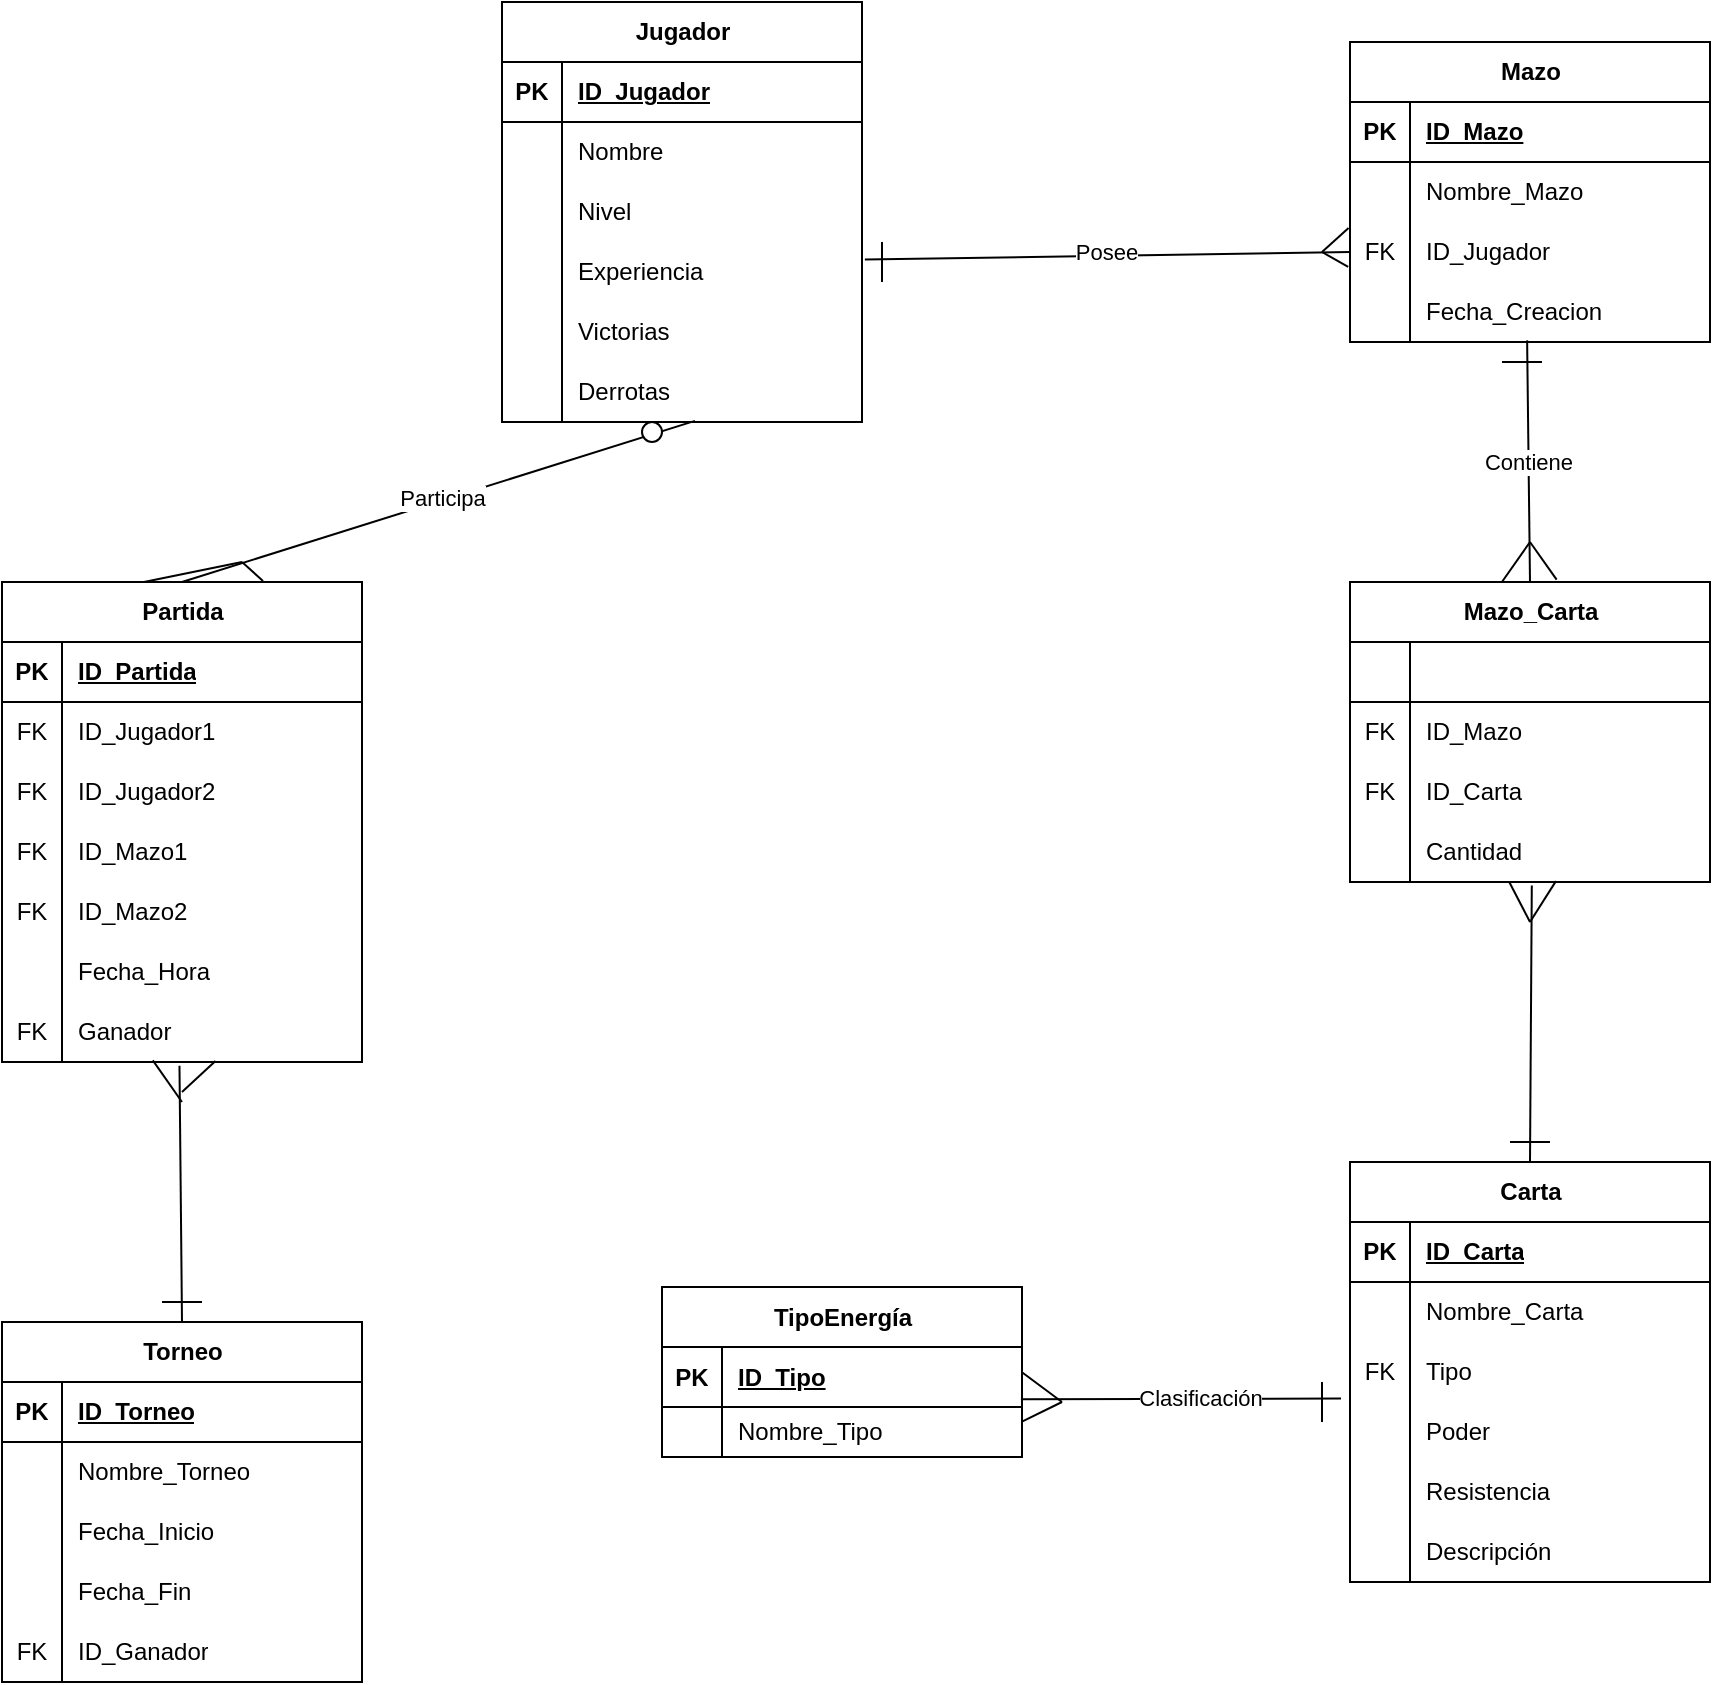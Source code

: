 <mxfile version="26.1.0">
  <diagram id="C5RBs43oDa-KdzZeNtuy" name="Page-1">
    <mxGraphModel dx="1149" dy="205" grid="1" gridSize="10" guides="1" tooltips="1" connect="1" arrows="1" fold="1" page="1" pageScale="1" pageWidth="827" pageHeight="1169" math="0" shadow="0">
      <root>
        <mxCell id="WIyWlLk6GJQsqaUBKTNV-0" />
        <mxCell id="WIyWlLk6GJQsqaUBKTNV-1" parent="WIyWlLk6GJQsqaUBKTNV-0" />
        <mxCell id="J-sSn8sc3kGIyh7SVCKS-0" value="Jugador" style="shape=table;startSize=30;container=1;collapsible=1;childLayout=tableLayout;fixedRows=1;rowLines=0;fontStyle=1;align=center;resizeLast=1;html=1;" parent="WIyWlLk6GJQsqaUBKTNV-1" vertex="1">
          <mxGeometry x="-100" y="90" width="180" height="210" as="geometry" />
        </mxCell>
        <mxCell id="J-sSn8sc3kGIyh7SVCKS-1" value="" style="shape=tableRow;horizontal=0;startSize=0;swimlaneHead=0;swimlaneBody=0;fillColor=none;collapsible=0;dropTarget=0;points=[[0,0.5],[1,0.5]];portConstraint=eastwest;top=0;left=0;right=0;bottom=1;" parent="J-sSn8sc3kGIyh7SVCKS-0" vertex="1">
          <mxGeometry y="30" width="180" height="30" as="geometry" />
        </mxCell>
        <mxCell id="J-sSn8sc3kGIyh7SVCKS-2" value="PK" style="shape=partialRectangle;connectable=0;fillColor=none;top=0;left=0;bottom=0;right=0;fontStyle=1;overflow=hidden;whiteSpace=wrap;html=1;" parent="J-sSn8sc3kGIyh7SVCKS-1" vertex="1">
          <mxGeometry width="30" height="30" as="geometry">
            <mxRectangle width="30" height="30" as="alternateBounds" />
          </mxGeometry>
        </mxCell>
        <mxCell id="J-sSn8sc3kGIyh7SVCKS-3" value="ID_Jugador" style="shape=partialRectangle;connectable=0;fillColor=none;top=0;left=0;bottom=0;right=0;align=left;spacingLeft=6;fontStyle=5;overflow=hidden;whiteSpace=wrap;html=1;" parent="J-sSn8sc3kGIyh7SVCKS-1" vertex="1">
          <mxGeometry x="30" width="150" height="30" as="geometry">
            <mxRectangle width="150" height="30" as="alternateBounds" />
          </mxGeometry>
        </mxCell>
        <mxCell id="J-sSn8sc3kGIyh7SVCKS-4" value="" style="shape=tableRow;horizontal=0;startSize=0;swimlaneHead=0;swimlaneBody=0;fillColor=none;collapsible=0;dropTarget=0;points=[[0,0.5],[1,0.5]];portConstraint=eastwest;top=0;left=0;right=0;bottom=0;" parent="J-sSn8sc3kGIyh7SVCKS-0" vertex="1">
          <mxGeometry y="60" width="180" height="30" as="geometry" />
        </mxCell>
        <mxCell id="J-sSn8sc3kGIyh7SVCKS-5" value="" style="shape=partialRectangle;connectable=0;fillColor=none;top=0;left=0;bottom=0;right=0;editable=1;overflow=hidden;whiteSpace=wrap;html=1;" parent="J-sSn8sc3kGIyh7SVCKS-4" vertex="1">
          <mxGeometry width="30" height="30" as="geometry">
            <mxRectangle width="30" height="30" as="alternateBounds" />
          </mxGeometry>
        </mxCell>
        <mxCell id="J-sSn8sc3kGIyh7SVCKS-6" value="Nombre" style="shape=partialRectangle;connectable=0;fillColor=none;top=0;left=0;bottom=0;right=0;align=left;spacingLeft=6;overflow=hidden;whiteSpace=wrap;html=1;" parent="J-sSn8sc3kGIyh7SVCKS-4" vertex="1">
          <mxGeometry x="30" width="150" height="30" as="geometry">
            <mxRectangle width="150" height="30" as="alternateBounds" />
          </mxGeometry>
        </mxCell>
        <mxCell id="J-sSn8sc3kGIyh7SVCKS-7" value="" style="shape=tableRow;horizontal=0;startSize=0;swimlaneHead=0;swimlaneBody=0;fillColor=none;collapsible=0;dropTarget=0;points=[[0,0.5],[1,0.5]];portConstraint=eastwest;top=0;left=0;right=0;bottom=0;" parent="J-sSn8sc3kGIyh7SVCKS-0" vertex="1">
          <mxGeometry y="90" width="180" height="30" as="geometry" />
        </mxCell>
        <mxCell id="J-sSn8sc3kGIyh7SVCKS-8" value="" style="shape=partialRectangle;connectable=0;fillColor=none;top=0;left=0;bottom=0;right=0;editable=1;overflow=hidden;whiteSpace=wrap;html=1;" parent="J-sSn8sc3kGIyh7SVCKS-7" vertex="1">
          <mxGeometry width="30" height="30" as="geometry">
            <mxRectangle width="30" height="30" as="alternateBounds" />
          </mxGeometry>
        </mxCell>
        <mxCell id="J-sSn8sc3kGIyh7SVCKS-9" value="Nivel" style="shape=partialRectangle;connectable=0;fillColor=none;top=0;left=0;bottom=0;right=0;align=left;spacingLeft=6;overflow=hidden;whiteSpace=wrap;html=1;" parent="J-sSn8sc3kGIyh7SVCKS-7" vertex="1">
          <mxGeometry x="30" width="150" height="30" as="geometry">
            <mxRectangle width="150" height="30" as="alternateBounds" />
          </mxGeometry>
        </mxCell>
        <mxCell id="J-sSn8sc3kGIyh7SVCKS-10" value="" style="shape=tableRow;horizontal=0;startSize=0;swimlaneHead=0;swimlaneBody=0;fillColor=none;collapsible=0;dropTarget=0;points=[[0,0.5],[1,0.5]];portConstraint=eastwest;top=0;left=0;right=0;bottom=0;" parent="J-sSn8sc3kGIyh7SVCKS-0" vertex="1">
          <mxGeometry y="120" width="180" height="30" as="geometry" />
        </mxCell>
        <mxCell id="J-sSn8sc3kGIyh7SVCKS-11" value="" style="shape=partialRectangle;connectable=0;fillColor=none;top=0;left=0;bottom=0;right=0;editable=1;overflow=hidden;whiteSpace=wrap;html=1;" parent="J-sSn8sc3kGIyh7SVCKS-10" vertex="1">
          <mxGeometry width="30" height="30" as="geometry">
            <mxRectangle width="30" height="30" as="alternateBounds" />
          </mxGeometry>
        </mxCell>
        <mxCell id="J-sSn8sc3kGIyh7SVCKS-12" value="Experiencia" style="shape=partialRectangle;connectable=0;fillColor=none;top=0;left=0;bottom=0;right=0;align=left;spacingLeft=6;overflow=hidden;whiteSpace=wrap;html=1;" parent="J-sSn8sc3kGIyh7SVCKS-10" vertex="1">
          <mxGeometry x="30" width="150" height="30" as="geometry">
            <mxRectangle width="150" height="30" as="alternateBounds" />
          </mxGeometry>
        </mxCell>
        <mxCell id="J-sSn8sc3kGIyh7SVCKS-27" value="" style="shape=tableRow;horizontal=0;startSize=0;swimlaneHead=0;swimlaneBody=0;fillColor=none;collapsible=0;dropTarget=0;points=[[0,0.5],[1,0.5]];portConstraint=eastwest;top=0;left=0;right=0;bottom=0;" parent="J-sSn8sc3kGIyh7SVCKS-0" vertex="1">
          <mxGeometry y="150" width="180" height="30" as="geometry" />
        </mxCell>
        <mxCell id="J-sSn8sc3kGIyh7SVCKS-28" value="" style="shape=partialRectangle;connectable=0;fillColor=none;top=0;left=0;bottom=0;right=0;editable=1;overflow=hidden;whiteSpace=wrap;html=1;" parent="J-sSn8sc3kGIyh7SVCKS-27" vertex="1">
          <mxGeometry width="30" height="30" as="geometry">
            <mxRectangle width="30" height="30" as="alternateBounds" />
          </mxGeometry>
        </mxCell>
        <mxCell id="J-sSn8sc3kGIyh7SVCKS-29" value="Victorias" style="shape=partialRectangle;connectable=0;fillColor=none;top=0;left=0;bottom=0;right=0;align=left;spacingLeft=6;overflow=hidden;whiteSpace=wrap;html=1;" parent="J-sSn8sc3kGIyh7SVCKS-27" vertex="1">
          <mxGeometry x="30" width="150" height="30" as="geometry">
            <mxRectangle width="150" height="30" as="alternateBounds" />
          </mxGeometry>
        </mxCell>
        <mxCell id="J-sSn8sc3kGIyh7SVCKS-30" value="" style="shape=tableRow;horizontal=0;startSize=0;swimlaneHead=0;swimlaneBody=0;fillColor=none;collapsible=0;dropTarget=0;points=[[0,0.5],[1,0.5]];portConstraint=eastwest;top=0;left=0;right=0;bottom=0;" parent="J-sSn8sc3kGIyh7SVCKS-0" vertex="1">
          <mxGeometry y="180" width="180" height="30" as="geometry" />
        </mxCell>
        <mxCell id="J-sSn8sc3kGIyh7SVCKS-31" value="" style="shape=partialRectangle;connectable=0;fillColor=none;top=0;left=0;bottom=0;right=0;editable=1;overflow=hidden;whiteSpace=wrap;html=1;" parent="J-sSn8sc3kGIyh7SVCKS-30" vertex="1">
          <mxGeometry width="30" height="30" as="geometry">
            <mxRectangle width="30" height="30" as="alternateBounds" />
          </mxGeometry>
        </mxCell>
        <mxCell id="J-sSn8sc3kGIyh7SVCKS-32" value="Derrotas" style="shape=partialRectangle;connectable=0;fillColor=none;top=0;left=0;bottom=0;right=0;align=left;spacingLeft=6;overflow=hidden;whiteSpace=wrap;html=1;" parent="J-sSn8sc3kGIyh7SVCKS-30" vertex="1">
          <mxGeometry x="30" width="150" height="30" as="geometry">
            <mxRectangle width="150" height="30" as="alternateBounds" />
          </mxGeometry>
        </mxCell>
        <mxCell id="J-sSn8sc3kGIyh7SVCKS-33" value="Mazo" style="shape=table;startSize=30;container=1;collapsible=1;childLayout=tableLayout;fixedRows=1;rowLines=0;fontStyle=1;align=center;resizeLast=1;html=1;" parent="WIyWlLk6GJQsqaUBKTNV-1" vertex="1">
          <mxGeometry x="324" y="110" width="180" height="150" as="geometry" />
        </mxCell>
        <mxCell id="J-sSn8sc3kGIyh7SVCKS-34" value="" style="shape=tableRow;horizontal=0;startSize=0;swimlaneHead=0;swimlaneBody=0;fillColor=none;collapsible=0;dropTarget=0;points=[[0,0.5],[1,0.5]];portConstraint=eastwest;top=0;left=0;right=0;bottom=1;" parent="J-sSn8sc3kGIyh7SVCKS-33" vertex="1">
          <mxGeometry y="30" width="180" height="30" as="geometry" />
        </mxCell>
        <mxCell id="J-sSn8sc3kGIyh7SVCKS-35" value="PK" style="shape=partialRectangle;connectable=0;fillColor=none;top=0;left=0;bottom=0;right=0;fontStyle=1;overflow=hidden;whiteSpace=wrap;html=1;" parent="J-sSn8sc3kGIyh7SVCKS-34" vertex="1">
          <mxGeometry width="30" height="30" as="geometry">
            <mxRectangle width="30" height="30" as="alternateBounds" />
          </mxGeometry>
        </mxCell>
        <mxCell id="J-sSn8sc3kGIyh7SVCKS-36" value="ID_Mazo" style="shape=partialRectangle;connectable=0;fillColor=none;top=0;left=0;bottom=0;right=0;align=left;spacingLeft=6;fontStyle=5;overflow=hidden;whiteSpace=wrap;html=1;" parent="J-sSn8sc3kGIyh7SVCKS-34" vertex="1">
          <mxGeometry x="30" width="150" height="30" as="geometry">
            <mxRectangle width="150" height="30" as="alternateBounds" />
          </mxGeometry>
        </mxCell>
        <mxCell id="J-sSn8sc3kGIyh7SVCKS-37" value="" style="shape=tableRow;horizontal=0;startSize=0;swimlaneHead=0;swimlaneBody=0;fillColor=none;collapsible=0;dropTarget=0;points=[[0,0.5],[1,0.5]];portConstraint=eastwest;top=0;left=0;right=0;bottom=0;" parent="J-sSn8sc3kGIyh7SVCKS-33" vertex="1">
          <mxGeometry y="60" width="180" height="30" as="geometry" />
        </mxCell>
        <mxCell id="J-sSn8sc3kGIyh7SVCKS-38" value="" style="shape=partialRectangle;connectable=0;fillColor=none;top=0;left=0;bottom=0;right=0;editable=1;overflow=hidden;whiteSpace=wrap;html=1;" parent="J-sSn8sc3kGIyh7SVCKS-37" vertex="1">
          <mxGeometry width="30" height="30" as="geometry">
            <mxRectangle width="30" height="30" as="alternateBounds" />
          </mxGeometry>
        </mxCell>
        <mxCell id="J-sSn8sc3kGIyh7SVCKS-39" value="Nombre_Mazo" style="shape=partialRectangle;connectable=0;fillColor=none;top=0;left=0;bottom=0;right=0;align=left;spacingLeft=6;overflow=hidden;whiteSpace=wrap;html=1;" parent="J-sSn8sc3kGIyh7SVCKS-37" vertex="1">
          <mxGeometry x="30" width="150" height="30" as="geometry">
            <mxRectangle width="150" height="30" as="alternateBounds" />
          </mxGeometry>
        </mxCell>
        <mxCell id="J-sSn8sc3kGIyh7SVCKS-40" value="" style="shape=tableRow;horizontal=0;startSize=0;swimlaneHead=0;swimlaneBody=0;fillColor=none;collapsible=0;dropTarget=0;points=[[0,0.5],[1,0.5]];portConstraint=eastwest;top=0;left=0;right=0;bottom=0;" parent="J-sSn8sc3kGIyh7SVCKS-33" vertex="1">
          <mxGeometry y="90" width="180" height="30" as="geometry" />
        </mxCell>
        <mxCell id="J-sSn8sc3kGIyh7SVCKS-41" value="FK" style="shape=partialRectangle;connectable=0;fillColor=none;top=0;left=0;bottom=0;right=0;editable=1;overflow=hidden;whiteSpace=wrap;html=1;" parent="J-sSn8sc3kGIyh7SVCKS-40" vertex="1">
          <mxGeometry width="30" height="30" as="geometry">
            <mxRectangle width="30" height="30" as="alternateBounds" />
          </mxGeometry>
        </mxCell>
        <mxCell id="J-sSn8sc3kGIyh7SVCKS-42" value="ID_Jugador" style="shape=partialRectangle;connectable=0;fillColor=none;top=0;left=0;bottom=0;right=0;align=left;spacingLeft=6;overflow=hidden;whiteSpace=wrap;html=1;" parent="J-sSn8sc3kGIyh7SVCKS-40" vertex="1">
          <mxGeometry x="30" width="150" height="30" as="geometry">
            <mxRectangle width="150" height="30" as="alternateBounds" />
          </mxGeometry>
        </mxCell>
        <mxCell id="J-sSn8sc3kGIyh7SVCKS-43" value="" style="shape=tableRow;horizontal=0;startSize=0;swimlaneHead=0;swimlaneBody=0;fillColor=none;collapsible=0;dropTarget=0;points=[[0,0.5],[1,0.5]];portConstraint=eastwest;top=0;left=0;right=0;bottom=0;" parent="J-sSn8sc3kGIyh7SVCKS-33" vertex="1">
          <mxGeometry y="120" width="180" height="30" as="geometry" />
        </mxCell>
        <mxCell id="J-sSn8sc3kGIyh7SVCKS-44" value="" style="shape=partialRectangle;connectable=0;fillColor=none;top=0;left=0;bottom=0;right=0;editable=1;overflow=hidden;whiteSpace=wrap;html=1;" parent="J-sSn8sc3kGIyh7SVCKS-43" vertex="1">
          <mxGeometry width="30" height="30" as="geometry">
            <mxRectangle width="30" height="30" as="alternateBounds" />
          </mxGeometry>
        </mxCell>
        <mxCell id="J-sSn8sc3kGIyh7SVCKS-45" value="Fecha_Creacion" style="shape=partialRectangle;connectable=0;fillColor=none;top=0;left=0;bottom=0;right=0;align=left;spacingLeft=6;overflow=hidden;whiteSpace=wrap;html=1;" parent="J-sSn8sc3kGIyh7SVCKS-43" vertex="1">
          <mxGeometry x="30" width="150" height="30" as="geometry">
            <mxRectangle width="150" height="30" as="alternateBounds" />
          </mxGeometry>
        </mxCell>
        <mxCell id="J-sSn8sc3kGIyh7SVCKS-55" value="Carta" style="shape=table;startSize=30;container=1;collapsible=1;childLayout=tableLayout;fixedRows=1;rowLines=0;fontStyle=1;align=center;resizeLast=1;html=1;" parent="WIyWlLk6GJQsqaUBKTNV-1" vertex="1">
          <mxGeometry x="324" y="670" width="180" height="210" as="geometry" />
        </mxCell>
        <mxCell id="J-sSn8sc3kGIyh7SVCKS-56" value="" style="shape=tableRow;horizontal=0;startSize=0;swimlaneHead=0;swimlaneBody=0;fillColor=none;collapsible=0;dropTarget=0;points=[[0,0.5],[1,0.5]];portConstraint=eastwest;top=0;left=0;right=0;bottom=1;" parent="J-sSn8sc3kGIyh7SVCKS-55" vertex="1">
          <mxGeometry y="30" width="180" height="30" as="geometry" />
        </mxCell>
        <mxCell id="J-sSn8sc3kGIyh7SVCKS-57" value="PK" style="shape=partialRectangle;connectable=0;fillColor=none;top=0;left=0;bottom=0;right=0;fontStyle=1;overflow=hidden;whiteSpace=wrap;html=1;" parent="J-sSn8sc3kGIyh7SVCKS-56" vertex="1">
          <mxGeometry width="30" height="30" as="geometry">
            <mxRectangle width="30" height="30" as="alternateBounds" />
          </mxGeometry>
        </mxCell>
        <mxCell id="J-sSn8sc3kGIyh7SVCKS-58" value="ID_Carta" style="shape=partialRectangle;connectable=0;fillColor=none;top=0;left=0;bottom=0;right=0;align=left;spacingLeft=6;fontStyle=5;overflow=hidden;whiteSpace=wrap;html=1;" parent="J-sSn8sc3kGIyh7SVCKS-56" vertex="1">
          <mxGeometry x="30" width="150" height="30" as="geometry">
            <mxRectangle width="150" height="30" as="alternateBounds" />
          </mxGeometry>
        </mxCell>
        <mxCell id="J-sSn8sc3kGIyh7SVCKS-59" value="" style="shape=tableRow;horizontal=0;startSize=0;swimlaneHead=0;swimlaneBody=0;fillColor=none;collapsible=0;dropTarget=0;points=[[0,0.5],[1,0.5]];portConstraint=eastwest;top=0;left=0;right=0;bottom=0;" parent="J-sSn8sc3kGIyh7SVCKS-55" vertex="1">
          <mxGeometry y="60" width="180" height="30" as="geometry" />
        </mxCell>
        <mxCell id="J-sSn8sc3kGIyh7SVCKS-60" value="" style="shape=partialRectangle;connectable=0;fillColor=none;top=0;left=0;bottom=0;right=0;editable=1;overflow=hidden;whiteSpace=wrap;html=1;" parent="J-sSn8sc3kGIyh7SVCKS-59" vertex="1">
          <mxGeometry width="30" height="30" as="geometry">
            <mxRectangle width="30" height="30" as="alternateBounds" />
          </mxGeometry>
        </mxCell>
        <mxCell id="J-sSn8sc3kGIyh7SVCKS-61" value="Nombre_Carta" style="shape=partialRectangle;connectable=0;fillColor=none;top=0;left=0;bottom=0;right=0;align=left;spacingLeft=6;overflow=hidden;whiteSpace=wrap;html=1;" parent="J-sSn8sc3kGIyh7SVCKS-59" vertex="1">
          <mxGeometry x="30" width="150" height="30" as="geometry">
            <mxRectangle width="150" height="30" as="alternateBounds" />
          </mxGeometry>
        </mxCell>
        <mxCell id="J-sSn8sc3kGIyh7SVCKS-62" value="" style="shape=tableRow;horizontal=0;startSize=0;swimlaneHead=0;swimlaneBody=0;fillColor=none;collapsible=0;dropTarget=0;points=[[0,0.5],[1,0.5]];portConstraint=eastwest;top=0;left=0;right=0;bottom=0;" parent="J-sSn8sc3kGIyh7SVCKS-55" vertex="1">
          <mxGeometry y="90" width="180" height="30" as="geometry" />
        </mxCell>
        <mxCell id="J-sSn8sc3kGIyh7SVCKS-63" value="FK" style="shape=partialRectangle;connectable=0;fillColor=none;top=0;left=0;bottom=0;right=0;editable=1;overflow=hidden;whiteSpace=wrap;html=1;" parent="J-sSn8sc3kGIyh7SVCKS-62" vertex="1">
          <mxGeometry width="30" height="30" as="geometry">
            <mxRectangle width="30" height="30" as="alternateBounds" />
          </mxGeometry>
        </mxCell>
        <mxCell id="J-sSn8sc3kGIyh7SVCKS-64" value="Tipo" style="shape=partialRectangle;connectable=0;fillColor=none;top=0;left=0;bottom=0;right=0;align=left;spacingLeft=6;overflow=hidden;whiteSpace=wrap;html=1;" parent="J-sSn8sc3kGIyh7SVCKS-62" vertex="1">
          <mxGeometry x="30" width="150" height="30" as="geometry">
            <mxRectangle width="150" height="30" as="alternateBounds" />
          </mxGeometry>
        </mxCell>
        <mxCell id="J-sSn8sc3kGIyh7SVCKS-65" value="" style="shape=tableRow;horizontal=0;startSize=0;swimlaneHead=0;swimlaneBody=0;fillColor=none;collapsible=0;dropTarget=0;points=[[0,0.5],[1,0.5]];portConstraint=eastwest;top=0;left=0;right=0;bottom=0;" parent="J-sSn8sc3kGIyh7SVCKS-55" vertex="1">
          <mxGeometry y="120" width="180" height="30" as="geometry" />
        </mxCell>
        <mxCell id="J-sSn8sc3kGIyh7SVCKS-66" value="" style="shape=partialRectangle;connectable=0;fillColor=none;top=0;left=0;bottom=0;right=0;editable=1;overflow=hidden;whiteSpace=wrap;html=1;" parent="J-sSn8sc3kGIyh7SVCKS-65" vertex="1">
          <mxGeometry width="30" height="30" as="geometry">
            <mxRectangle width="30" height="30" as="alternateBounds" />
          </mxGeometry>
        </mxCell>
        <mxCell id="J-sSn8sc3kGIyh7SVCKS-67" value="Poder" style="shape=partialRectangle;connectable=0;fillColor=none;top=0;left=0;bottom=0;right=0;align=left;spacingLeft=6;overflow=hidden;whiteSpace=wrap;html=1;" parent="J-sSn8sc3kGIyh7SVCKS-65" vertex="1">
          <mxGeometry x="30" width="150" height="30" as="geometry">
            <mxRectangle width="150" height="30" as="alternateBounds" />
          </mxGeometry>
        </mxCell>
        <mxCell id="J-sSn8sc3kGIyh7SVCKS-68" value="" style="shape=tableRow;horizontal=0;startSize=0;swimlaneHead=0;swimlaneBody=0;fillColor=none;collapsible=0;dropTarget=0;points=[[0,0.5],[1,0.5]];portConstraint=eastwest;top=0;left=0;right=0;bottom=0;" parent="J-sSn8sc3kGIyh7SVCKS-55" vertex="1">
          <mxGeometry y="150" width="180" height="30" as="geometry" />
        </mxCell>
        <mxCell id="J-sSn8sc3kGIyh7SVCKS-69" value="" style="shape=partialRectangle;connectable=0;fillColor=none;top=0;left=0;bottom=0;right=0;editable=1;overflow=hidden;whiteSpace=wrap;html=1;" parent="J-sSn8sc3kGIyh7SVCKS-68" vertex="1">
          <mxGeometry width="30" height="30" as="geometry">
            <mxRectangle width="30" height="30" as="alternateBounds" />
          </mxGeometry>
        </mxCell>
        <mxCell id="J-sSn8sc3kGIyh7SVCKS-70" value="Resistencia" style="shape=partialRectangle;connectable=0;fillColor=none;top=0;left=0;bottom=0;right=0;align=left;spacingLeft=6;overflow=hidden;whiteSpace=wrap;html=1;" parent="J-sSn8sc3kGIyh7SVCKS-68" vertex="1">
          <mxGeometry x="30" width="150" height="30" as="geometry">
            <mxRectangle width="150" height="30" as="alternateBounds" />
          </mxGeometry>
        </mxCell>
        <mxCell id="J-sSn8sc3kGIyh7SVCKS-71" value="" style="shape=tableRow;horizontal=0;startSize=0;swimlaneHead=0;swimlaneBody=0;fillColor=none;collapsible=0;dropTarget=0;points=[[0,0.5],[1,0.5]];portConstraint=eastwest;top=0;left=0;right=0;bottom=0;" parent="J-sSn8sc3kGIyh7SVCKS-55" vertex="1">
          <mxGeometry y="180" width="180" height="30" as="geometry" />
        </mxCell>
        <mxCell id="J-sSn8sc3kGIyh7SVCKS-72" value="" style="shape=partialRectangle;connectable=0;fillColor=none;top=0;left=0;bottom=0;right=0;editable=1;overflow=hidden;whiteSpace=wrap;html=1;" parent="J-sSn8sc3kGIyh7SVCKS-71" vertex="1">
          <mxGeometry width="30" height="30" as="geometry">
            <mxRectangle width="30" height="30" as="alternateBounds" />
          </mxGeometry>
        </mxCell>
        <mxCell id="J-sSn8sc3kGIyh7SVCKS-73" value="Descripción" style="shape=partialRectangle;connectable=0;fillColor=none;top=0;left=0;bottom=0;right=0;align=left;spacingLeft=6;overflow=hidden;whiteSpace=wrap;html=1;" parent="J-sSn8sc3kGIyh7SVCKS-71" vertex="1">
          <mxGeometry x="30" width="150" height="30" as="geometry">
            <mxRectangle width="150" height="30" as="alternateBounds" />
          </mxGeometry>
        </mxCell>
        <mxCell id="J-sSn8sc3kGIyh7SVCKS-74" value="TipoEnergía" style="shape=table;startSize=30;container=1;collapsible=1;childLayout=tableLayout;fixedRows=1;rowLines=0;fontStyle=1;align=center;resizeLast=1;html=1;" parent="WIyWlLk6GJQsqaUBKTNV-1" vertex="1">
          <mxGeometry x="-20" y="732.5" width="180" height="85" as="geometry" />
        </mxCell>
        <mxCell id="J-sSn8sc3kGIyh7SVCKS-75" value="" style="shape=tableRow;horizontal=0;startSize=0;swimlaneHead=0;swimlaneBody=0;fillColor=none;collapsible=0;dropTarget=0;points=[[0,0.5],[1,0.5]];portConstraint=eastwest;top=0;left=0;right=0;bottom=1;" parent="J-sSn8sc3kGIyh7SVCKS-74" vertex="1">
          <mxGeometry y="30" width="180" height="30" as="geometry" />
        </mxCell>
        <mxCell id="J-sSn8sc3kGIyh7SVCKS-76" value="PK" style="shape=partialRectangle;connectable=0;fillColor=none;top=0;left=0;bottom=0;right=0;fontStyle=1;overflow=hidden;whiteSpace=wrap;html=1;" parent="J-sSn8sc3kGIyh7SVCKS-75" vertex="1">
          <mxGeometry width="30" height="30" as="geometry">
            <mxRectangle width="30" height="30" as="alternateBounds" />
          </mxGeometry>
        </mxCell>
        <mxCell id="J-sSn8sc3kGIyh7SVCKS-77" value="ID_Tipo" style="shape=partialRectangle;connectable=0;fillColor=none;top=0;left=0;bottom=0;right=0;align=left;spacingLeft=6;fontStyle=5;overflow=hidden;whiteSpace=wrap;html=1;" parent="J-sSn8sc3kGIyh7SVCKS-75" vertex="1">
          <mxGeometry x="30" width="150" height="30" as="geometry">
            <mxRectangle width="150" height="30" as="alternateBounds" />
          </mxGeometry>
        </mxCell>
        <mxCell id="J-sSn8sc3kGIyh7SVCKS-78" value="" style="shape=tableRow;horizontal=0;startSize=0;swimlaneHead=0;swimlaneBody=0;fillColor=none;collapsible=0;dropTarget=0;points=[[0,0.5],[1,0.5]];portConstraint=eastwest;top=0;left=0;right=0;bottom=0;" parent="J-sSn8sc3kGIyh7SVCKS-74" vertex="1">
          <mxGeometry y="60" width="180" height="25" as="geometry" />
        </mxCell>
        <mxCell id="J-sSn8sc3kGIyh7SVCKS-79" value="" style="shape=partialRectangle;connectable=0;fillColor=none;top=0;left=0;bottom=0;right=0;editable=1;overflow=hidden;whiteSpace=wrap;html=1;" parent="J-sSn8sc3kGIyh7SVCKS-78" vertex="1">
          <mxGeometry width="30" height="25" as="geometry">
            <mxRectangle width="30" height="25" as="alternateBounds" />
          </mxGeometry>
        </mxCell>
        <mxCell id="J-sSn8sc3kGIyh7SVCKS-80" value="Nombre_Tipo" style="shape=partialRectangle;connectable=0;fillColor=none;top=0;left=0;bottom=0;right=0;align=left;spacingLeft=6;overflow=hidden;whiteSpace=wrap;html=1;" parent="J-sSn8sc3kGIyh7SVCKS-78" vertex="1">
          <mxGeometry x="30" width="150" height="25" as="geometry">
            <mxRectangle width="150" height="25" as="alternateBounds" />
          </mxGeometry>
        </mxCell>
        <mxCell id="J-sSn8sc3kGIyh7SVCKS-93" value="Partida" style="shape=table;startSize=30;container=1;collapsible=1;childLayout=tableLayout;fixedRows=1;rowLines=0;fontStyle=1;align=center;resizeLast=1;html=1;" parent="WIyWlLk6GJQsqaUBKTNV-1" vertex="1">
          <mxGeometry x="-350" y="380" width="180" height="240" as="geometry" />
        </mxCell>
        <mxCell id="J-sSn8sc3kGIyh7SVCKS-94" value="" style="shape=tableRow;horizontal=0;startSize=0;swimlaneHead=0;swimlaneBody=0;fillColor=none;collapsible=0;dropTarget=0;points=[[0,0.5],[1,0.5]];portConstraint=eastwest;top=0;left=0;right=0;bottom=1;" parent="J-sSn8sc3kGIyh7SVCKS-93" vertex="1">
          <mxGeometry y="30" width="180" height="30" as="geometry" />
        </mxCell>
        <mxCell id="J-sSn8sc3kGIyh7SVCKS-95" value="PK" style="shape=partialRectangle;connectable=0;fillColor=none;top=0;left=0;bottom=0;right=0;fontStyle=1;overflow=hidden;whiteSpace=wrap;html=1;" parent="J-sSn8sc3kGIyh7SVCKS-94" vertex="1">
          <mxGeometry width="30" height="30" as="geometry">
            <mxRectangle width="30" height="30" as="alternateBounds" />
          </mxGeometry>
        </mxCell>
        <mxCell id="J-sSn8sc3kGIyh7SVCKS-96" value="ID_Partida" style="shape=partialRectangle;connectable=0;fillColor=none;top=0;left=0;bottom=0;right=0;align=left;spacingLeft=6;fontStyle=5;overflow=hidden;whiteSpace=wrap;html=1;" parent="J-sSn8sc3kGIyh7SVCKS-94" vertex="1">
          <mxGeometry x="30" width="150" height="30" as="geometry">
            <mxRectangle width="150" height="30" as="alternateBounds" />
          </mxGeometry>
        </mxCell>
        <mxCell id="J-sSn8sc3kGIyh7SVCKS-100" value="" style="shape=tableRow;horizontal=0;startSize=0;swimlaneHead=0;swimlaneBody=0;fillColor=none;collapsible=0;dropTarget=0;points=[[0,0.5],[1,0.5]];portConstraint=eastwest;top=0;left=0;right=0;bottom=0;" parent="J-sSn8sc3kGIyh7SVCKS-93" vertex="1">
          <mxGeometry y="60" width="180" height="30" as="geometry" />
        </mxCell>
        <mxCell id="J-sSn8sc3kGIyh7SVCKS-101" value="FK" style="shape=partialRectangle;connectable=0;fillColor=none;top=0;left=0;bottom=0;right=0;editable=1;overflow=hidden;whiteSpace=wrap;html=1;" parent="J-sSn8sc3kGIyh7SVCKS-100" vertex="1">
          <mxGeometry width="30" height="30" as="geometry">
            <mxRectangle width="30" height="30" as="alternateBounds" />
          </mxGeometry>
        </mxCell>
        <mxCell id="J-sSn8sc3kGIyh7SVCKS-102" value="ID_Jugador1" style="shape=partialRectangle;connectable=0;fillColor=none;top=0;left=0;bottom=0;right=0;align=left;spacingLeft=6;overflow=hidden;whiteSpace=wrap;html=1;" parent="J-sSn8sc3kGIyh7SVCKS-100" vertex="1">
          <mxGeometry x="30" width="150" height="30" as="geometry">
            <mxRectangle width="150" height="30" as="alternateBounds" />
          </mxGeometry>
        </mxCell>
        <mxCell id="J-sSn8sc3kGIyh7SVCKS-103" value="" style="shape=tableRow;horizontal=0;startSize=0;swimlaneHead=0;swimlaneBody=0;fillColor=none;collapsible=0;dropTarget=0;points=[[0,0.5],[1,0.5]];portConstraint=eastwest;top=0;left=0;right=0;bottom=0;" parent="J-sSn8sc3kGIyh7SVCKS-93" vertex="1">
          <mxGeometry y="90" width="180" height="30" as="geometry" />
        </mxCell>
        <mxCell id="J-sSn8sc3kGIyh7SVCKS-104" value="FK" style="shape=partialRectangle;connectable=0;fillColor=none;top=0;left=0;bottom=0;right=0;editable=1;overflow=hidden;whiteSpace=wrap;html=1;" parent="J-sSn8sc3kGIyh7SVCKS-103" vertex="1">
          <mxGeometry width="30" height="30" as="geometry">
            <mxRectangle width="30" height="30" as="alternateBounds" />
          </mxGeometry>
        </mxCell>
        <mxCell id="J-sSn8sc3kGIyh7SVCKS-105" value="ID_Jugador2" style="shape=partialRectangle;connectable=0;fillColor=none;top=0;left=0;bottom=0;right=0;align=left;spacingLeft=6;overflow=hidden;whiteSpace=wrap;html=1;" parent="J-sSn8sc3kGIyh7SVCKS-103" vertex="1">
          <mxGeometry x="30" width="150" height="30" as="geometry">
            <mxRectangle width="150" height="30" as="alternateBounds" />
          </mxGeometry>
        </mxCell>
        <mxCell id="J-sSn8sc3kGIyh7SVCKS-106" value="" style="shape=tableRow;horizontal=0;startSize=0;swimlaneHead=0;swimlaneBody=0;fillColor=none;collapsible=0;dropTarget=0;points=[[0,0.5],[1,0.5]];portConstraint=eastwest;top=0;left=0;right=0;bottom=0;" parent="J-sSn8sc3kGIyh7SVCKS-93" vertex="1">
          <mxGeometry y="120" width="180" height="30" as="geometry" />
        </mxCell>
        <mxCell id="J-sSn8sc3kGIyh7SVCKS-107" value="FK" style="shape=partialRectangle;connectable=0;fillColor=none;top=0;left=0;bottom=0;right=0;editable=1;overflow=hidden;whiteSpace=wrap;html=1;" parent="J-sSn8sc3kGIyh7SVCKS-106" vertex="1">
          <mxGeometry width="30" height="30" as="geometry">
            <mxRectangle width="30" height="30" as="alternateBounds" />
          </mxGeometry>
        </mxCell>
        <mxCell id="J-sSn8sc3kGIyh7SVCKS-108" value="ID_Mazo1" style="shape=partialRectangle;connectable=0;fillColor=none;top=0;left=0;bottom=0;right=0;align=left;spacingLeft=6;overflow=hidden;whiteSpace=wrap;html=1;" parent="J-sSn8sc3kGIyh7SVCKS-106" vertex="1">
          <mxGeometry x="30" width="150" height="30" as="geometry">
            <mxRectangle width="150" height="30" as="alternateBounds" />
          </mxGeometry>
        </mxCell>
        <mxCell id="J-sSn8sc3kGIyh7SVCKS-109" value="" style="shape=tableRow;horizontal=0;startSize=0;swimlaneHead=0;swimlaneBody=0;fillColor=none;collapsible=0;dropTarget=0;points=[[0,0.5],[1,0.5]];portConstraint=eastwest;top=0;left=0;right=0;bottom=0;" parent="J-sSn8sc3kGIyh7SVCKS-93" vertex="1">
          <mxGeometry y="150" width="180" height="30" as="geometry" />
        </mxCell>
        <mxCell id="J-sSn8sc3kGIyh7SVCKS-110" value="FK" style="shape=partialRectangle;connectable=0;fillColor=none;top=0;left=0;bottom=0;right=0;editable=1;overflow=hidden;whiteSpace=wrap;html=1;" parent="J-sSn8sc3kGIyh7SVCKS-109" vertex="1">
          <mxGeometry width="30" height="30" as="geometry">
            <mxRectangle width="30" height="30" as="alternateBounds" />
          </mxGeometry>
        </mxCell>
        <mxCell id="J-sSn8sc3kGIyh7SVCKS-111" value="ID_Mazo2" style="shape=partialRectangle;connectable=0;fillColor=none;top=0;left=0;bottom=0;right=0;align=left;spacingLeft=6;overflow=hidden;whiteSpace=wrap;html=1;" parent="J-sSn8sc3kGIyh7SVCKS-109" vertex="1">
          <mxGeometry x="30" width="150" height="30" as="geometry">
            <mxRectangle width="150" height="30" as="alternateBounds" />
          </mxGeometry>
        </mxCell>
        <mxCell id="J-sSn8sc3kGIyh7SVCKS-112" value="" style="shape=tableRow;horizontal=0;startSize=0;swimlaneHead=0;swimlaneBody=0;fillColor=none;collapsible=0;dropTarget=0;points=[[0,0.5],[1,0.5]];portConstraint=eastwest;top=0;left=0;right=0;bottom=0;" parent="J-sSn8sc3kGIyh7SVCKS-93" vertex="1">
          <mxGeometry y="180" width="180" height="30" as="geometry" />
        </mxCell>
        <mxCell id="J-sSn8sc3kGIyh7SVCKS-113" value="" style="shape=partialRectangle;connectable=0;fillColor=none;top=0;left=0;bottom=0;right=0;editable=1;overflow=hidden;whiteSpace=wrap;html=1;" parent="J-sSn8sc3kGIyh7SVCKS-112" vertex="1">
          <mxGeometry width="30" height="30" as="geometry">
            <mxRectangle width="30" height="30" as="alternateBounds" />
          </mxGeometry>
        </mxCell>
        <mxCell id="J-sSn8sc3kGIyh7SVCKS-114" value="Fecha_Hora" style="shape=partialRectangle;connectable=0;fillColor=none;top=0;left=0;bottom=0;right=0;align=left;spacingLeft=6;overflow=hidden;whiteSpace=wrap;html=1;" parent="J-sSn8sc3kGIyh7SVCKS-112" vertex="1">
          <mxGeometry x="30" width="150" height="30" as="geometry">
            <mxRectangle width="150" height="30" as="alternateBounds" />
          </mxGeometry>
        </mxCell>
        <mxCell id="J-sSn8sc3kGIyh7SVCKS-115" value="" style="shape=tableRow;horizontal=0;startSize=0;swimlaneHead=0;swimlaneBody=0;fillColor=none;collapsible=0;dropTarget=0;points=[[0,0.5],[1,0.5]];portConstraint=eastwest;top=0;left=0;right=0;bottom=0;" parent="J-sSn8sc3kGIyh7SVCKS-93" vertex="1">
          <mxGeometry y="210" width="180" height="30" as="geometry" />
        </mxCell>
        <mxCell id="J-sSn8sc3kGIyh7SVCKS-116" value="FK" style="shape=partialRectangle;connectable=0;fillColor=none;top=0;left=0;bottom=0;right=0;editable=1;overflow=hidden;whiteSpace=wrap;html=1;" parent="J-sSn8sc3kGIyh7SVCKS-115" vertex="1">
          <mxGeometry width="30" height="30" as="geometry">
            <mxRectangle width="30" height="30" as="alternateBounds" />
          </mxGeometry>
        </mxCell>
        <mxCell id="J-sSn8sc3kGIyh7SVCKS-117" value="Ganador" style="shape=partialRectangle;connectable=0;fillColor=none;top=0;left=0;bottom=0;right=0;align=left;spacingLeft=6;overflow=hidden;whiteSpace=wrap;html=1;" parent="J-sSn8sc3kGIyh7SVCKS-115" vertex="1">
          <mxGeometry x="30" width="150" height="30" as="geometry">
            <mxRectangle width="150" height="30" as="alternateBounds" />
          </mxGeometry>
        </mxCell>
        <mxCell id="J-sSn8sc3kGIyh7SVCKS-118" value="Torneo" style="shape=table;startSize=30;container=1;collapsible=1;childLayout=tableLayout;fixedRows=1;rowLines=0;fontStyle=1;align=center;resizeLast=1;html=1;" parent="WIyWlLk6GJQsqaUBKTNV-1" vertex="1">
          <mxGeometry x="-350" y="750" width="180" height="180" as="geometry" />
        </mxCell>
        <mxCell id="J-sSn8sc3kGIyh7SVCKS-119" value="" style="shape=tableRow;horizontal=0;startSize=0;swimlaneHead=0;swimlaneBody=0;fillColor=none;collapsible=0;dropTarget=0;points=[[0,0.5],[1,0.5]];portConstraint=eastwest;top=0;left=0;right=0;bottom=1;" parent="J-sSn8sc3kGIyh7SVCKS-118" vertex="1">
          <mxGeometry y="30" width="180" height="30" as="geometry" />
        </mxCell>
        <mxCell id="J-sSn8sc3kGIyh7SVCKS-120" value="PK" style="shape=partialRectangle;connectable=0;fillColor=none;top=0;left=0;bottom=0;right=0;fontStyle=1;overflow=hidden;whiteSpace=wrap;html=1;" parent="J-sSn8sc3kGIyh7SVCKS-119" vertex="1">
          <mxGeometry width="30" height="30" as="geometry">
            <mxRectangle width="30" height="30" as="alternateBounds" />
          </mxGeometry>
        </mxCell>
        <mxCell id="J-sSn8sc3kGIyh7SVCKS-121" value="ID_Torneo" style="shape=partialRectangle;connectable=0;fillColor=none;top=0;left=0;bottom=0;right=0;align=left;spacingLeft=6;fontStyle=5;overflow=hidden;whiteSpace=wrap;html=1;" parent="J-sSn8sc3kGIyh7SVCKS-119" vertex="1">
          <mxGeometry x="30" width="150" height="30" as="geometry">
            <mxRectangle width="150" height="30" as="alternateBounds" />
          </mxGeometry>
        </mxCell>
        <mxCell id="J-sSn8sc3kGIyh7SVCKS-122" value="" style="shape=tableRow;horizontal=0;startSize=0;swimlaneHead=0;swimlaneBody=0;fillColor=none;collapsible=0;dropTarget=0;points=[[0,0.5],[1,0.5]];portConstraint=eastwest;top=0;left=0;right=0;bottom=0;" parent="J-sSn8sc3kGIyh7SVCKS-118" vertex="1">
          <mxGeometry y="60" width="180" height="30" as="geometry" />
        </mxCell>
        <mxCell id="J-sSn8sc3kGIyh7SVCKS-123" value="" style="shape=partialRectangle;connectable=0;fillColor=none;top=0;left=0;bottom=0;right=0;editable=1;overflow=hidden;whiteSpace=wrap;html=1;" parent="J-sSn8sc3kGIyh7SVCKS-122" vertex="1">
          <mxGeometry width="30" height="30" as="geometry">
            <mxRectangle width="30" height="30" as="alternateBounds" />
          </mxGeometry>
        </mxCell>
        <mxCell id="J-sSn8sc3kGIyh7SVCKS-124" value="Nombre_Torneo" style="shape=partialRectangle;connectable=0;fillColor=none;top=0;left=0;bottom=0;right=0;align=left;spacingLeft=6;overflow=hidden;whiteSpace=wrap;html=1;" parent="J-sSn8sc3kGIyh7SVCKS-122" vertex="1">
          <mxGeometry x="30" width="150" height="30" as="geometry">
            <mxRectangle width="150" height="30" as="alternateBounds" />
          </mxGeometry>
        </mxCell>
        <mxCell id="J-sSn8sc3kGIyh7SVCKS-125" value="" style="shape=tableRow;horizontal=0;startSize=0;swimlaneHead=0;swimlaneBody=0;fillColor=none;collapsible=0;dropTarget=0;points=[[0,0.5],[1,0.5]];portConstraint=eastwest;top=0;left=0;right=0;bottom=0;" parent="J-sSn8sc3kGIyh7SVCKS-118" vertex="1">
          <mxGeometry y="90" width="180" height="30" as="geometry" />
        </mxCell>
        <mxCell id="J-sSn8sc3kGIyh7SVCKS-126" value="" style="shape=partialRectangle;connectable=0;fillColor=none;top=0;left=0;bottom=0;right=0;editable=1;overflow=hidden;whiteSpace=wrap;html=1;" parent="J-sSn8sc3kGIyh7SVCKS-125" vertex="1">
          <mxGeometry width="30" height="30" as="geometry">
            <mxRectangle width="30" height="30" as="alternateBounds" />
          </mxGeometry>
        </mxCell>
        <mxCell id="J-sSn8sc3kGIyh7SVCKS-127" value="Fecha_Inicio" style="shape=partialRectangle;connectable=0;fillColor=none;top=0;left=0;bottom=0;right=0;align=left;spacingLeft=6;overflow=hidden;whiteSpace=wrap;html=1;" parent="J-sSn8sc3kGIyh7SVCKS-125" vertex="1">
          <mxGeometry x="30" width="150" height="30" as="geometry">
            <mxRectangle width="150" height="30" as="alternateBounds" />
          </mxGeometry>
        </mxCell>
        <mxCell id="J-sSn8sc3kGIyh7SVCKS-128" value="" style="shape=tableRow;horizontal=0;startSize=0;swimlaneHead=0;swimlaneBody=0;fillColor=none;collapsible=0;dropTarget=0;points=[[0,0.5],[1,0.5]];portConstraint=eastwest;top=0;left=0;right=0;bottom=0;" parent="J-sSn8sc3kGIyh7SVCKS-118" vertex="1">
          <mxGeometry y="120" width="180" height="30" as="geometry" />
        </mxCell>
        <mxCell id="J-sSn8sc3kGIyh7SVCKS-129" value="" style="shape=partialRectangle;connectable=0;fillColor=none;top=0;left=0;bottom=0;right=0;editable=1;overflow=hidden;whiteSpace=wrap;html=1;" parent="J-sSn8sc3kGIyh7SVCKS-128" vertex="1">
          <mxGeometry width="30" height="30" as="geometry">
            <mxRectangle width="30" height="30" as="alternateBounds" />
          </mxGeometry>
        </mxCell>
        <mxCell id="J-sSn8sc3kGIyh7SVCKS-130" value="Fecha_Fin" style="shape=partialRectangle;connectable=0;fillColor=none;top=0;left=0;bottom=0;right=0;align=left;spacingLeft=6;overflow=hidden;whiteSpace=wrap;html=1;" parent="J-sSn8sc3kGIyh7SVCKS-128" vertex="1">
          <mxGeometry x="30" width="150" height="30" as="geometry">
            <mxRectangle width="150" height="30" as="alternateBounds" />
          </mxGeometry>
        </mxCell>
        <mxCell id="J-sSn8sc3kGIyh7SVCKS-131" value="" style="shape=tableRow;horizontal=0;startSize=0;swimlaneHead=0;swimlaneBody=0;fillColor=none;collapsible=0;dropTarget=0;points=[[0,0.5],[1,0.5]];portConstraint=eastwest;top=0;left=0;right=0;bottom=0;" parent="J-sSn8sc3kGIyh7SVCKS-118" vertex="1">
          <mxGeometry y="150" width="180" height="30" as="geometry" />
        </mxCell>
        <mxCell id="J-sSn8sc3kGIyh7SVCKS-132" value="FK" style="shape=partialRectangle;connectable=0;fillColor=none;top=0;left=0;bottom=0;right=0;editable=1;overflow=hidden;whiteSpace=wrap;html=1;" parent="J-sSn8sc3kGIyh7SVCKS-131" vertex="1">
          <mxGeometry width="30" height="30" as="geometry">
            <mxRectangle width="30" height="30" as="alternateBounds" />
          </mxGeometry>
        </mxCell>
        <mxCell id="J-sSn8sc3kGIyh7SVCKS-133" value="ID_Ganador" style="shape=partialRectangle;connectable=0;fillColor=none;top=0;left=0;bottom=0;right=0;align=left;spacingLeft=6;overflow=hidden;whiteSpace=wrap;html=1;" parent="J-sSn8sc3kGIyh7SVCKS-131" vertex="1">
          <mxGeometry x="30" width="150" height="30" as="geometry">
            <mxRectangle width="150" height="30" as="alternateBounds" />
          </mxGeometry>
        </mxCell>
        <mxCell id="J-sSn8sc3kGIyh7SVCKS-141" value="" style="endArrow=none;html=1;rounded=0;exitX=1.008;exitY=0.293;exitDx=0;exitDy=0;exitPerimeter=0;entryX=0;entryY=0.5;entryDx=0;entryDy=0;" parent="WIyWlLk6GJQsqaUBKTNV-1" source="J-sSn8sc3kGIyh7SVCKS-10" target="J-sSn8sc3kGIyh7SVCKS-40" edge="1">
          <mxGeometry width="50" height="50" relative="1" as="geometry">
            <mxPoint x="160" y="230" as="sourcePoint" />
            <mxPoint x="210" y="180" as="targetPoint" />
          </mxGeometry>
        </mxCell>
        <mxCell id="J-sSn8sc3kGIyh7SVCKS-143" value="Posee" style="edgeLabel;html=1;align=center;verticalAlign=middle;resizable=0;points=[];" parent="J-sSn8sc3kGIyh7SVCKS-141" vertex="1" connectable="0">
          <mxGeometry x="-0.011" y="2" relative="1" as="geometry">
            <mxPoint as="offset" />
          </mxGeometry>
        </mxCell>
        <mxCell id="J-sSn8sc3kGIyh7SVCKS-147" value="Mazo_Carta" style="shape=table;startSize=30;container=1;collapsible=1;childLayout=tableLayout;fixedRows=1;rowLines=0;fontStyle=1;align=center;resizeLast=1;html=1;" parent="WIyWlLk6GJQsqaUBKTNV-1" vertex="1">
          <mxGeometry x="324" y="380" width="180" height="150" as="geometry" />
        </mxCell>
        <mxCell id="J-sSn8sc3kGIyh7SVCKS-148" value="" style="shape=tableRow;horizontal=0;startSize=0;swimlaneHead=0;swimlaneBody=0;fillColor=none;collapsible=0;dropTarget=0;points=[[0,0.5],[1,0.5]];portConstraint=eastwest;top=0;left=0;right=0;bottom=1;" parent="J-sSn8sc3kGIyh7SVCKS-147" vertex="1">
          <mxGeometry y="30" width="180" height="30" as="geometry" />
        </mxCell>
        <mxCell id="J-sSn8sc3kGIyh7SVCKS-149" value="&lt;br&gt;&lt;div&gt;&lt;br&gt;&lt;/div&gt;" style="shape=partialRectangle;connectable=0;fillColor=none;top=0;left=0;bottom=0;right=0;fontStyle=1;overflow=hidden;whiteSpace=wrap;html=1;" parent="J-sSn8sc3kGIyh7SVCKS-148" vertex="1">
          <mxGeometry width="30" height="30" as="geometry">
            <mxRectangle width="30" height="30" as="alternateBounds" />
          </mxGeometry>
        </mxCell>
        <mxCell id="J-sSn8sc3kGIyh7SVCKS-150" value="&lt;br&gt;&lt;div&gt;&lt;br&gt;&lt;/div&gt;" style="shape=partialRectangle;connectable=0;fillColor=none;top=0;left=0;bottom=0;right=0;align=left;spacingLeft=6;fontStyle=5;overflow=hidden;whiteSpace=wrap;html=1;" parent="J-sSn8sc3kGIyh7SVCKS-148" vertex="1">
          <mxGeometry x="30" width="150" height="30" as="geometry">
            <mxRectangle width="150" height="30" as="alternateBounds" />
          </mxGeometry>
        </mxCell>
        <mxCell id="J-sSn8sc3kGIyh7SVCKS-151" value="" style="shape=tableRow;horizontal=0;startSize=0;swimlaneHead=0;swimlaneBody=0;fillColor=none;collapsible=0;dropTarget=0;points=[[0,0.5],[1,0.5]];portConstraint=eastwest;top=0;left=0;right=0;bottom=0;" parent="J-sSn8sc3kGIyh7SVCKS-147" vertex="1">
          <mxGeometry y="60" width="180" height="30" as="geometry" />
        </mxCell>
        <mxCell id="J-sSn8sc3kGIyh7SVCKS-152" value="FK" style="shape=partialRectangle;connectable=0;fillColor=none;top=0;left=0;bottom=0;right=0;editable=1;overflow=hidden;whiteSpace=wrap;html=1;" parent="J-sSn8sc3kGIyh7SVCKS-151" vertex="1">
          <mxGeometry width="30" height="30" as="geometry">
            <mxRectangle width="30" height="30" as="alternateBounds" />
          </mxGeometry>
        </mxCell>
        <mxCell id="J-sSn8sc3kGIyh7SVCKS-153" value="ID_Mazo" style="shape=partialRectangle;connectable=0;fillColor=none;top=0;left=0;bottom=0;right=0;align=left;spacingLeft=6;overflow=hidden;whiteSpace=wrap;html=1;" parent="J-sSn8sc3kGIyh7SVCKS-151" vertex="1">
          <mxGeometry x="30" width="150" height="30" as="geometry">
            <mxRectangle width="150" height="30" as="alternateBounds" />
          </mxGeometry>
        </mxCell>
        <mxCell id="J-sSn8sc3kGIyh7SVCKS-154" value="" style="shape=tableRow;horizontal=0;startSize=0;swimlaneHead=0;swimlaneBody=0;fillColor=none;collapsible=0;dropTarget=0;points=[[0,0.5],[1,0.5]];portConstraint=eastwest;top=0;left=0;right=0;bottom=0;" parent="J-sSn8sc3kGIyh7SVCKS-147" vertex="1">
          <mxGeometry y="90" width="180" height="30" as="geometry" />
        </mxCell>
        <mxCell id="J-sSn8sc3kGIyh7SVCKS-155" value="FK" style="shape=partialRectangle;connectable=0;fillColor=none;top=0;left=0;bottom=0;right=0;editable=1;overflow=hidden;whiteSpace=wrap;html=1;" parent="J-sSn8sc3kGIyh7SVCKS-154" vertex="1">
          <mxGeometry width="30" height="30" as="geometry">
            <mxRectangle width="30" height="30" as="alternateBounds" />
          </mxGeometry>
        </mxCell>
        <mxCell id="J-sSn8sc3kGIyh7SVCKS-156" value="ID_Carta" style="shape=partialRectangle;connectable=0;fillColor=none;top=0;left=0;bottom=0;right=0;align=left;spacingLeft=6;overflow=hidden;whiteSpace=wrap;html=1;" parent="J-sSn8sc3kGIyh7SVCKS-154" vertex="1">
          <mxGeometry x="30" width="150" height="30" as="geometry">
            <mxRectangle width="150" height="30" as="alternateBounds" />
          </mxGeometry>
        </mxCell>
        <mxCell id="J-sSn8sc3kGIyh7SVCKS-157" value="" style="shape=tableRow;horizontal=0;startSize=0;swimlaneHead=0;swimlaneBody=0;fillColor=none;collapsible=0;dropTarget=0;points=[[0,0.5],[1,0.5]];portConstraint=eastwest;top=0;left=0;right=0;bottom=0;" parent="J-sSn8sc3kGIyh7SVCKS-147" vertex="1">
          <mxGeometry y="120" width="180" height="30" as="geometry" />
        </mxCell>
        <mxCell id="J-sSn8sc3kGIyh7SVCKS-158" value="" style="shape=partialRectangle;connectable=0;fillColor=none;top=0;left=0;bottom=0;right=0;editable=1;overflow=hidden;whiteSpace=wrap;html=1;" parent="J-sSn8sc3kGIyh7SVCKS-157" vertex="1">
          <mxGeometry width="30" height="30" as="geometry">
            <mxRectangle width="30" height="30" as="alternateBounds" />
          </mxGeometry>
        </mxCell>
        <mxCell id="J-sSn8sc3kGIyh7SVCKS-159" value="Cantidad" style="shape=partialRectangle;connectable=0;fillColor=none;top=0;left=0;bottom=0;right=0;align=left;spacingLeft=6;overflow=hidden;whiteSpace=wrap;html=1;" parent="J-sSn8sc3kGIyh7SVCKS-157" vertex="1">
          <mxGeometry x="30" width="150" height="30" as="geometry">
            <mxRectangle width="150" height="30" as="alternateBounds" />
          </mxGeometry>
        </mxCell>
        <mxCell id="J-sSn8sc3kGIyh7SVCKS-166" value="" style="endArrow=none;html=1;rounded=0;entryX=0.492;entryY=0.973;entryDx=0;entryDy=0;entryPerimeter=0;exitX=0.5;exitY=0;exitDx=0;exitDy=0;" parent="WIyWlLk6GJQsqaUBKTNV-1" source="J-sSn8sc3kGIyh7SVCKS-147" target="J-sSn8sc3kGIyh7SVCKS-43" edge="1">
          <mxGeometry width="50" height="50" relative="1" as="geometry">
            <mxPoint x="390" y="500" as="sourcePoint" />
            <mxPoint x="440" y="450" as="targetPoint" />
          </mxGeometry>
        </mxCell>
        <mxCell id="J-sSn8sc3kGIyh7SVCKS-173" value="Contiene" style="edgeLabel;html=1;align=center;verticalAlign=middle;resizable=0;points=[];" parent="J-sSn8sc3kGIyh7SVCKS-166" vertex="1" connectable="0">
          <mxGeometry x="0.002" y="1" relative="1" as="geometry">
            <mxPoint as="offset" />
          </mxGeometry>
        </mxCell>
        <mxCell id="J-sSn8sc3kGIyh7SVCKS-170" value="" style="endArrow=none;html=1;rounded=0;entryX=0.505;entryY=1.059;entryDx=0;entryDy=0;entryPerimeter=0;exitX=0.5;exitY=0;exitDx=0;exitDy=0;" parent="WIyWlLk6GJQsqaUBKTNV-1" source="J-sSn8sc3kGIyh7SVCKS-55" target="J-sSn8sc3kGIyh7SVCKS-157" edge="1">
          <mxGeometry width="50" height="50" relative="1" as="geometry">
            <mxPoint x="400" y="600" as="sourcePoint" />
            <mxPoint x="450" y="550" as="targetPoint" />
          </mxGeometry>
        </mxCell>
        <mxCell id="J-sSn8sc3kGIyh7SVCKS-174" value="" style="endArrow=none;html=1;rounded=0;exitX=0.997;exitY=0.872;exitDx=0;exitDy=0;exitPerimeter=0;entryX=-0.025;entryY=-0.058;entryDx=0;entryDy=0;entryPerimeter=0;" parent="WIyWlLk6GJQsqaUBKTNV-1" source="J-sSn8sc3kGIyh7SVCKS-75" target="J-sSn8sc3kGIyh7SVCKS-65" edge="1">
          <mxGeometry width="50" height="50" relative="1" as="geometry">
            <mxPoint x="270" y="720" as="sourcePoint" />
            <mxPoint x="320" y="670" as="targetPoint" />
          </mxGeometry>
        </mxCell>
        <mxCell id="J-sSn8sc3kGIyh7SVCKS-175" value="Clasificación" style="edgeLabel;html=1;align=center;verticalAlign=middle;resizable=0;points=[];" parent="J-sSn8sc3kGIyh7SVCKS-174" vertex="1" connectable="0">
          <mxGeometry x="0.119" y="1" relative="1" as="geometry">
            <mxPoint as="offset" />
          </mxGeometry>
        </mxCell>
        <mxCell id="J-sSn8sc3kGIyh7SVCKS-178" value="" style="endArrow=none;html=1;rounded=0;exitX=0.5;exitY=0;exitDx=0;exitDy=0;entryX=0.536;entryY=0.982;entryDx=0;entryDy=0;entryPerimeter=0;" parent="WIyWlLk6GJQsqaUBKTNV-1" source="J-sSn8sc3kGIyh7SVCKS-93" target="J-sSn8sc3kGIyh7SVCKS-30" edge="1">
          <mxGeometry width="50" height="50" relative="1" as="geometry">
            <mxPoint x="-60" y="590" as="sourcePoint" />
            <mxPoint x="-10" y="540" as="targetPoint" />
          </mxGeometry>
        </mxCell>
        <mxCell id="J-sSn8sc3kGIyh7SVCKS-179" value="Participa" style="edgeLabel;html=1;align=center;verticalAlign=middle;resizable=0;points=[];" parent="J-sSn8sc3kGIyh7SVCKS-178" vertex="1" connectable="0">
          <mxGeometry x="0.011" y="1" relative="1" as="geometry">
            <mxPoint y="-1" as="offset" />
          </mxGeometry>
        </mxCell>
        <mxCell id="J-sSn8sc3kGIyh7SVCKS-184" value="" style="endArrow=none;html=1;rounded=0;entryX=0.493;entryY=1.061;entryDx=0;entryDy=0;entryPerimeter=0;exitX=0.5;exitY=0;exitDx=0;exitDy=0;" parent="WIyWlLk6GJQsqaUBKTNV-1" source="J-sSn8sc3kGIyh7SVCKS-118" target="J-sSn8sc3kGIyh7SVCKS-115" edge="1">
          <mxGeometry width="50" height="50" relative="1" as="geometry">
            <mxPoint x="-260" y="640" as="sourcePoint" />
            <mxPoint x="-100" y="710" as="targetPoint" />
          </mxGeometry>
        </mxCell>
        <mxCell id="aTq9dmXThYyq68KwkNO5-0" value="" style="endArrow=none;html=1;rounded=0;" parent="WIyWlLk6GJQsqaUBKTNV-1" edge="1">
          <mxGeometry width="50" height="50" relative="1" as="geometry">
            <mxPoint x="90" y="230" as="sourcePoint" />
            <mxPoint x="90" y="210" as="targetPoint" />
            <Array as="points">
              <mxPoint x="90" y="220" />
            </Array>
          </mxGeometry>
        </mxCell>
        <mxCell id="aTq9dmXThYyq68KwkNO5-1" value="" style="endArrow=none;html=1;rounded=0;entryX=-0.004;entryY=0.099;entryDx=0;entryDy=0;entryPerimeter=0;" parent="WIyWlLk6GJQsqaUBKTNV-1" target="J-sSn8sc3kGIyh7SVCKS-40" edge="1">
          <mxGeometry width="50" height="50" relative="1" as="geometry">
            <mxPoint x="310" y="215" as="sourcePoint" />
            <mxPoint x="310" y="210" as="targetPoint" />
          </mxGeometry>
        </mxCell>
        <mxCell id="aTq9dmXThYyq68KwkNO5-2" value="" style="endArrow=none;html=1;rounded=0;entryX=-0.005;entryY=0.748;entryDx=0;entryDy=0;entryPerimeter=0;" parent="WIyWlLk6GJQsqaUBKTNV-1" target="J-sSn8sc3kGIyh7SVCKS-40" edge="1">
          <mxGeometry width="50" height="50" relative="1" as="geometry">
            <mxPoint x="310" y="215" as="sourcePoint" />
            <mxPoint x="333" y="213" as="targetPoint" />
          </mxGeometry>
        </mxCell>
        <mxCell id="aTq9dmXThYyq68KwkNO5-3" value="" style="endArrow=none;html=1;rounded=0;" parent="WIyWlLk6GJQsqaUBKTNV-1" edge="1">
          <mxGeometry width="50" height="50" relative="1" as="geometry">
            <mxPoint x="400" y="270" as="sourcePoint" />
            <mxPoint x="420" y="270" as="targetPoint" />
          </mxGeometry>
        </mxCell>
        <mxCell id="aTq9dmXThYyq68KwkNO5-4" value="" style="endArrow=none;html=1;rounded=0;exitX=0.422;exitY=0;exitDx=0;exitDy=0;exitPerimeter=0;" parent="WIyWlLk6GJQsqaUBKTNV-1" source="J-sSn8sc3kGIyh7SVCKS-147" edge="1">
          <mxGeometry width="50" height="50" relative="1" as="geometry">
            <mxPoint x="420" y="320" as="sourcePoint" />
            <mxPoint x="414" y="360" as="targetPoint" />
          </mxGeometry>
        </mxCell>
        <mxCell id="aTq9dmXThYyq68KwkNO5-5" value="" style="endArrow=none;html=1;rounded=0;exitX=0.574;exitY=-0.008;exitDx=0;exitDy=0;exitPerimeter=0;" parent="WIyWlLk6GJQsqaUBKTNV-1" source="J-sSn8sc3kGIyh7SVCKS-147" edge="1">
          <mxGeometry width="50" height="50" relative="1" as="geometry">
            <mxPoint x="410" y="390" as="sourcePoint" />
            <mxPoint x="414" y="360" as="targetPoint" />
          </mxGeometry>
        </mxCell>
        <mxCell id="aTq9dmXThYyq68KwkNO5-6" value="" style="endArrow=none;html=1;rounded=0;entryX=0.572;entryY=0.985;entryDx=0;entryDy=0;entryPerimeter=0;" parent="WIyWlLk6GJQsqaUBKTNV-1" target="J-sSn8sc3kGIyh7SVCKS-157" edge="1">
          <mxGeometry width="50" height="50" relative="1" as="geometry">
            <mxPoint x="414" y="550" as="sourcePoint" />
            <mxPoint x="470" y="600" as="targetPoint" />
          </mxGeometry>
        </mxCell>
        <mxCell id="aTq9dmXThYyq68KwkNO5-9" value="" style="endArrow=none;html=1;rounded=0;entryX=0.442;entryY=0.995;entryDx=0;entryDy=0;entryPerimeter=0;" parent="WIyWlLk6GJQsqaUBKTNV-1" target="J-sSn8sc3kGIyh7SVCKS-157" edge="1">
          <mxGeometry width="50" height="50" relative="1" as="geometry">
            <mxPoint x="414" y="550" as="sourcePoint" />
            <mxPoint x="400" y="530" as="targetPoint" />
          </mxGeometry>
        </mxCell>
        <mxCell id="aTq9dmXThYyq68KwkNO5-10" value="" style="endArrow=none;html=1;rounded=0;" parent="WIyWlLk6GJQsqaUBKTNV-1" edge="1">
          <mxGeometry width="50" height="50" relative="1" as="geometry">
            <mxPoint x="404" y="660" as="sourcePoint" />
            <mxPoint x="424" y="660" as="targetPoint" />
          </mxGeometry>
        </mxCell>
        <mxCell id="aTq9dmXThYyq68KwkNO5-11" value="" style="endArrow=none;html=1;rounded=0;" parent="WIyWlLk6GJQsqaUBKTNV-1" edge="1">
          <mxGeometry width="50" height="50" relative="1" as="geometry">
            <mxPoint x="310" y="800" as="sourcePoint" />
            <mxPoint x="310" y="780" as="targetPoint" />
          </mxGeometry>
        </mxCell>
        <mxCell id="aTq9dmXThYyq68KwkNO5-12" value="" style="endArrow=none;html=1;rounded=0;exitX=0.999;exitY=0.417;exitDx=0;exitDy=0;exitPerimeter=0;" parent="WIyWlLk6GJQsqaUBKTNV-1" source="J-sSn8sc3kGIyh7SVCKS-75" edge="1">
          <mxGeometry width="50" height="50" relative="1" as="geometry">
            <mxPoint x="140" y="800" as="sourcePoint" />
            <mxPoint x="180" y="790" as="targetPoint" />
          </mxGeometry>
        </mxCell>
        <mxCell id="aTq9dmXThYyq68KwkNO5-13" value="" style="endArrow=none;html=1;rounded=0;exitX=1;exitY=0.291;exitDx=0;exitDy=0;exitPerimeter=0;" parent="WIyWlLk6GJQsqaUBKTNV-1" source="J-sSn8sc3kGIyh7SVCKS-78" edge="1">
          <mxGeometry width="50" height="50" relative="1" as="geometry">
            <mxPoint x="170" y="785" as="sourcePoint" />
            <mxPoint x="180" y="790" as="targetPoint" />
          </mxGeometry>
        </mxCell>
        <mxCell id="aTq9dmXThYyq68KwkNO5-14" value="" style="endArrow=none;html=1;rounded=0;exitX=0.725;exitY=-0.002;exitDx=0;exitDy=0;exitPerimeter=0;" parent="WIyWlLk6GJQsqaUBKTNV-1" source="J-sSn8sc3kGIyh7SVCKS-93" edge="1">
          <mxGeometry width="50" height="50" relative="1" as="geometry">
            <mxPoint x="-220" y="430" as="sourcePoint" />
            <mxPoint x="-230" y="370" as="targetPoint" />
          </mxGeometry>
        </mxCell>
        <mxCell id="aTq9dmXThYyq68KwkNO5-15" value="" style="endArrow=none;html=1;rounded=0;exitX=0.725;exitY=-0.002;exitDx=0;exitDy=0;exitPerimeter=0;" parent="WIyWlLk6GJQsqaUBKTNV-1" edge="1">
          <mxGeometry width="50" height="50" relative="1" as="geometry">
            <mxPoint x="-279" y="380" as="sourcePoint" />
            <mxPoint x="-230" y="370" as="targetPoint" />
          </mxGeometry>
        </mxCell>
        <mxCell id="aTq9dmXThYyq68KwkNO5-16" value="" style="ellipse;whiteSpace=wrap;html=1;" parent="WIyWlLk6GJQsqaUBKTNV-1" vertex="1">
          <mxGeometry x="-30" y="300" width="10" height="10" as="geometry" />
        </mxCell>
        <mxCell id="aTq9dmXThYyq68KwkNO5-25" value="" style="endArrow=none;html=1;rounded=0;" parent="WIyWlLk6GJQsqaUBKTNV-1" edge="1">
          <mxGeometry width="50" height="50" relative="1" as="geometry">
            <mxPoint x="-270" y="740" as="sourcePoint" />
            <mxPoint x="-250" y="740" as="targetPoint" />
          </mxGeometry>
        </mxCell>
        <mxCell id="CG1TT-WAh3IazQRsj-RY-0" value="" style="endArrow=none;html=1;rounded=0;entryX=0.593;entryY=0.982;entryDx=0;entryDy=0;entryPerimeter=0;" edge="1" parent="WIyWlLk6GJQsqaUBKTNV-1" target="J-sSn8sc3kGIyh7SVCKS-115">
          <mxGeometry width="50" height="50" relative="1" as="geometry">
            <mxPoint x="-260" y="635" as="sourcePoint" />
            <mxPoint x="-210" y="585" as="targetPoint" />
          </mxGeometry>
        </mxCell>
        <mxCell id="CG1TT-WAh3IazQRsj-RY-1" value="" style="endArrow=none;html=1;rounded=0;exitX=0.419;exitY=0.974;exitDx=0;exitDy=0;exitPerimeter=0;" edge="1" parent="WIyWlLk6GJQsqaUBKTNV-1" source="J-sSn8sc3kGIyh7SVCKS-115">
          <mxGeometry width="50" height="50" relative="1" as="geometry">
            <mxPoint x="-250" y="645" as="sourcePoint" />
            <mxPoint x="-260" y="640" as="targetPoint" />
          </mxGeometry>
        </mxCell>
      </root>
    </mxGraphModel>
  </diagram>
</mxfile>
